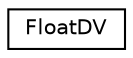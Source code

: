 digraph "Graphical Class Hierarchy"
{
  edge [fontname="Helvetica",fontsize="10",labelfontname="Helvetica",labelfontsize="10"];
  node [fontname="Helvetica",fontsize="10",shape=record];
  rankdir="LR";
  Node1 [label="FloatDV",height=0.2,width=0.4,color="black", fillcolor="white", style="filled",URL="$structFloatDV.html"];
}
